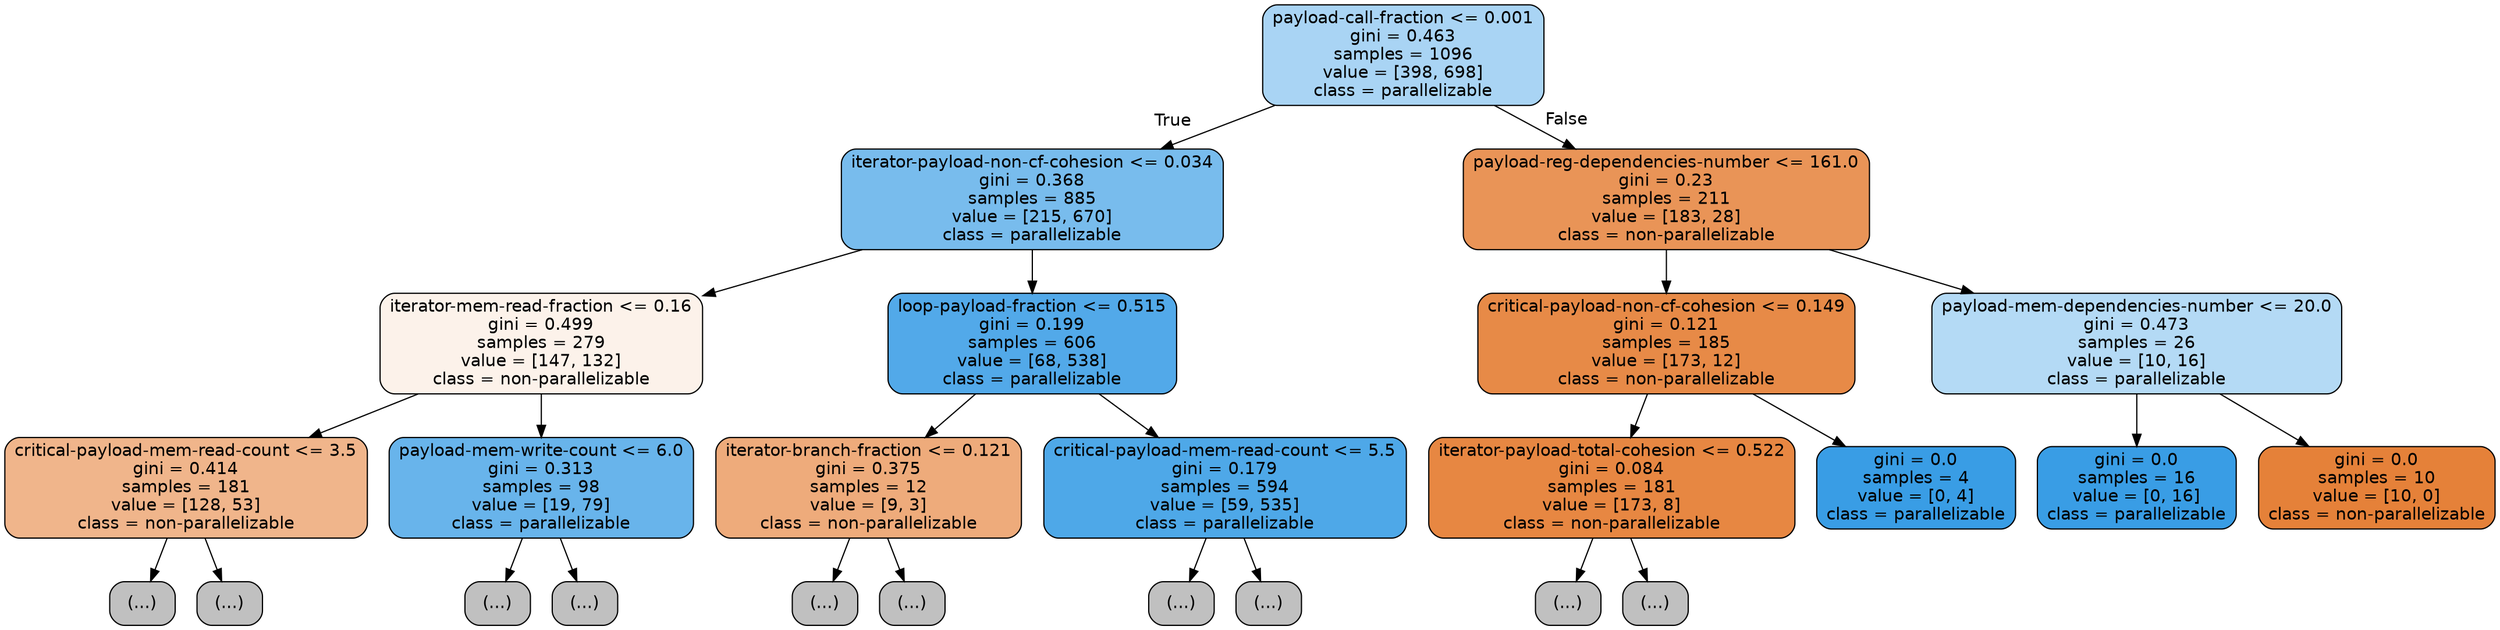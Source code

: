 digraph Tree {
node [shape=box, style="filled, rounded", color="black", fontname=helvetica] ;
edge [fontname=helvetica] ;
0 [label="payload-call-fraction <= 0.001\ngini = 0.463\nsamples = 1096\nvalue = [398, 698]\nclass = parallelizable", fillcolor="#399de56e"] ;
1 [label="iterator-payload-non-cf-cohesion <= 0.034\ngini = 0.368\nsamples = 885\nvalue = [215, 670]\nclass = parallelizable", fillcolor="#399de5ad"] ;
0 -> 1 [labeldistance=2.5, labelangle=45, headlabel="True"] ;
2 [label="iterator-mem-read-fraction <= 0.16\ngini = 0.499\nsamples = 279\nvalue = [147, 132]\nclass = non-parallelizable", fillcolor="#e581391a"] ;
1 -> 2 ;
3 [label="critical-payload-mem-read-count <= 3.5\ngini = 0.414\nsamples = 181\nvalue = [128, 53]\nclass = non-parallelizable", fillcolor="#e5813995"] ;
2 -> 3 ;
4 [label="(...)", fillcolor="#C0C0C0"] ;
3 -> 4 ;
49 [label="(...)", fillcolor="#C0C0C0"] ;
3 -> 49 ;
50 [label="payload-mem-write-count <= 6.0\ngini = 0.313\nsamples = 98\nvalue = [19, 79]\nclass = parallelizable", fillcolor="#399de5c2"] ;
2 -> 50 ;
51 [label="(...)", fillcolor="#C0C0C0"] ;
50 -> 51 ;
70 [label="(...)", fillcolor="#C0C0C0"] ;
50 -> 70 ;
71 [label="loop-payload-fraction <= 0.515\ngini = 0.199\nsamples = 606\nvalue = [68, 538]\nclass = parallelizable", fillcolor="#399de5df"] ;
1 -> 71 ;
72 [label="iterator-branch-fraction <= 0.121\ngini = 0.375\nsamples = 12\nvalue = [9, 3]\nclass = non-parallelizable", fillcolor="#e58139aa"] ;
71 -> 72 ;
73 [label="(...)", fillcolor="#C0C0C0"] ;
72 -> 73 ;
74 [label="(...)", fillcolor="#C0C0C0"] ;
72 -> 74 ;
77 [label="critical-payload-mem-read-count <= 5.5\ngini = 0.179\nsamples = 594\nvalue = [59, 535]\nclass = parallelizable", fillcolor="#399de5e3"] ;
71 -> 77 ;
78 [label="(...)", fillcolor="#C0C0C0"] ;
77 -> 78 ;
163 [label="(...)", fillcolor="#C0C0C0"] ;
77 -> 163 ;
174 [label="payload-reg-dependencies-number <= 161.0\ngini = 0.23\nsamples = 211\nvalue = [183, 28]\nclass = non-parallelizable", fillcolor="#e58139d8"] ;
0 -> 174 [labeldistance=2.5, labelangle=-45, headlabel="False"] ;
175 [label="critical-payload-non-cf-cohesion <= 0.149\ngini = 0.121\nsamples = 185\nvalue = [173, 12]\nclass = non-parallelizable", fillcolor="#e58139ed"] ;
174 -> 175 ;
176 [label="iterator-payload-total-cohesion <= 0.522\ngini = 0.084\nsamples = 181\nvalue = [173, 8]\nclass = non-parallelizable", fillcolor="#e58139f3"] ;
175 -> 176 ;
177 [label="(...)", fillcolor="#C0C0C0"] ;
176 -> 177 ;
192 [label="(...)", fillcolor="#C0C0C0"] ;
176 -> 192 ;
195 [label="gini = 0.0\nsamples = 4\nvalue = [0, 4]\nclass = parallelizable", fillcolor="#399de5ff"] ;
175 -> 195 ;
196 [label="payload-mem-dependencies-number <= 20.0\ngini = 0.473\nsamples = 26\nvalue = [10, 16]\nclass = parallelizable", fillcolor="#399de560"] ;
174 -> 196 ;
197 [label="gini = 0.0\nsamples = 16\nvalue = [0, 16]\nclass = parallelizable", fillcolor="#399de5ff"] ;
196 -> 197 ;
198 [label="gini = 0.0\nsamples = 10\nvalue = [10, 0]\nclass = non-parallelizable", fillcolor="#e58139ff"] ;
196 -> 198 ;
}